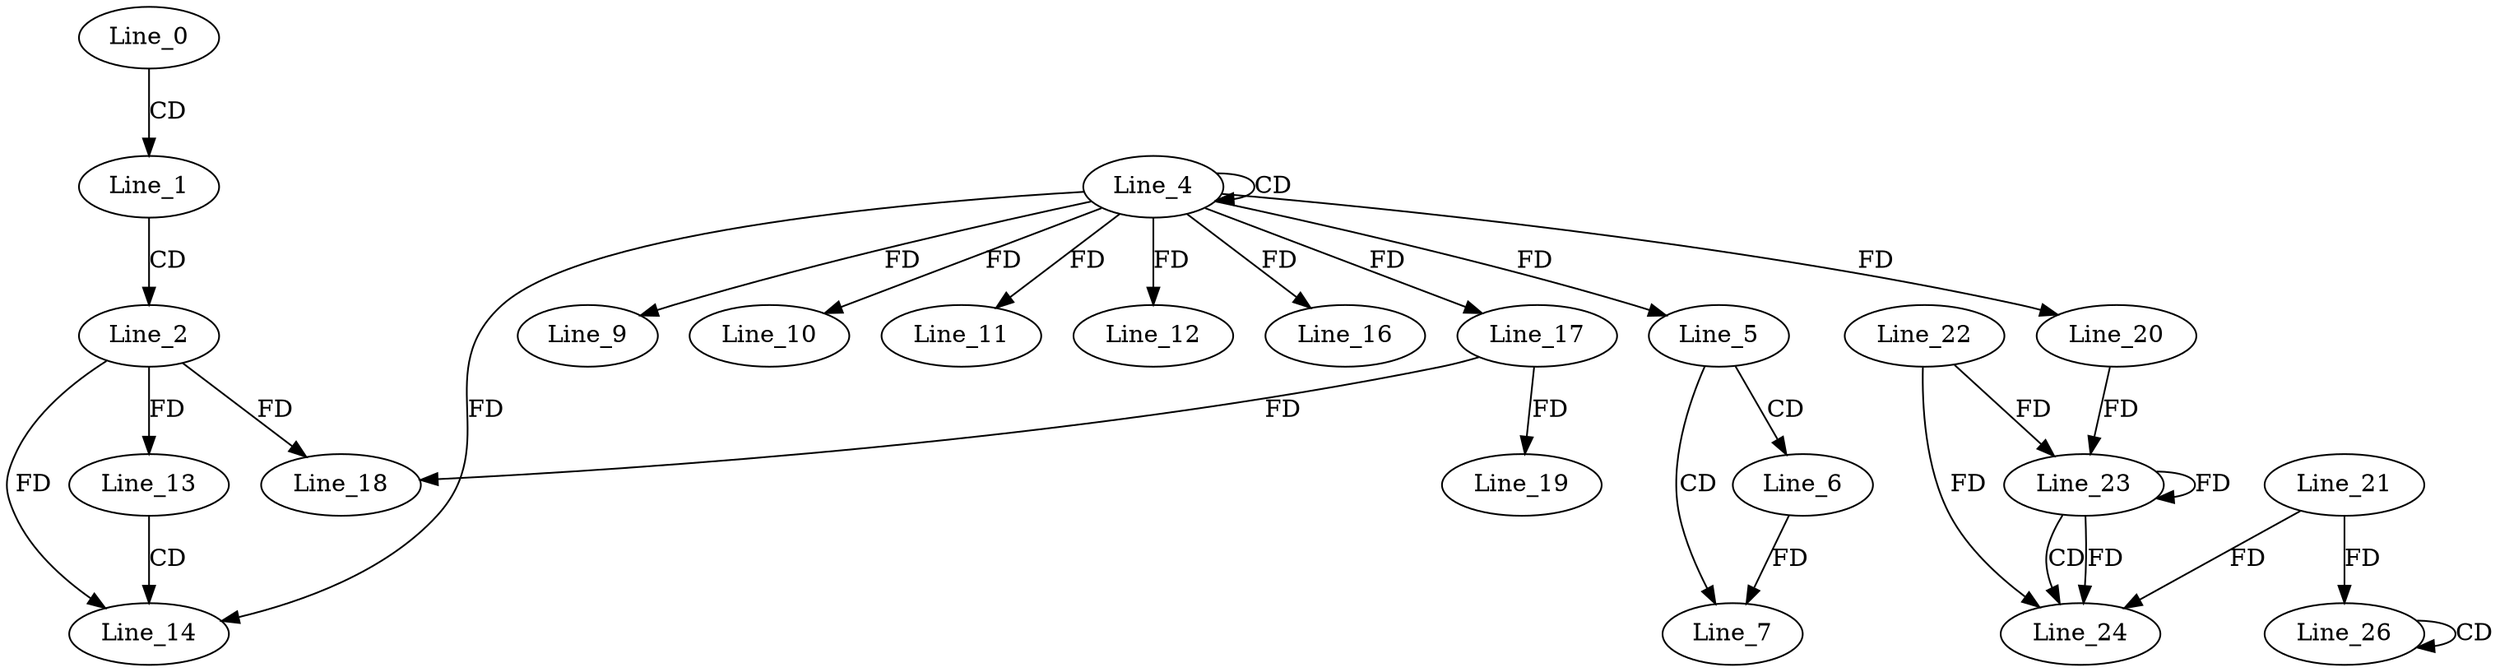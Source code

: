 digraph G {
  Line_0;
  Line_1;
  Line_2;
  Line_4;
  Line_4;
  Line_5;
  Line_6;
  Line_7;
  Line_9;
  Line_10;
  Line_11;
  Line_12;
  Line_13;
  Line_14;
  Line_16;
  Line_17;
  Line_17;
  Line_18;
  Line_19;
  Line_20;
  Line_23;
  Line_22;
  Line_23;
  Line_20;
  Line_23;
  Line_24;
  Line_21;
  Line_26;
  Line_26;
  Line_0 -> Line_1 [ label="CD" ];
  Line_1 -> Line_2 [ label="CD" ];
  Line_4 -> Line_4 [ label="CD" ];
  Line_4 -> Line_5 [ label="FD" ];
  Line_5 -> Line_6 [ label="CD" ];
  Line_5 -> Line_7 [ label="CD" ];
  Line_6 -> Line_7 [ label="FD" ];
  Line_4 -> Line_9 [ label="FD" ];
  Line_4 -> Line_10 [ label="FD" ];
  Line_4 -> Line_11 [ label="FD" ];
  Line_4 -> Line_12 [ label="FD" ];
  Line_2 -> Line_13 [ label="FD" ];
  Line_13 -> Line_14 [ label="CD" ];
  Line_4 -> Line_14 [ label="FD" ];
  Line_2 -> Line_14 [ label="FD" ];
  Line_4 -> Line_16 [ label="FD" ];
  Line_4 -> Line_17 [ label="FD" ];
  Line_17 -> Line_18 [ label="FD" ];
  Line_2 -> Line_18 [ label="FD" ];
  Line_17 -> Line_19 [ label="FD" ];
  Line_4 -> Line_20 [ label="FD" ];
  Line_23 -> Line_23 [ label="FD" ];
  Line_22 -> Line_23 [ label="FD" ];
  Line_20 -> Line_23 [ label="FD" ];
  Line_23 -> Line_24 [ label="CD" ];
  Line_21 -> Line_24 [ label="FD" ];
  Line_23 -> Line_24 [ label="FD" ];
  Line_22 -> Line_24 [ label="FD" ];
  Line_26 -> Line_26 [ label="CD" ];
  Line_21 -> Line_26 [ label="FD" ];
}
